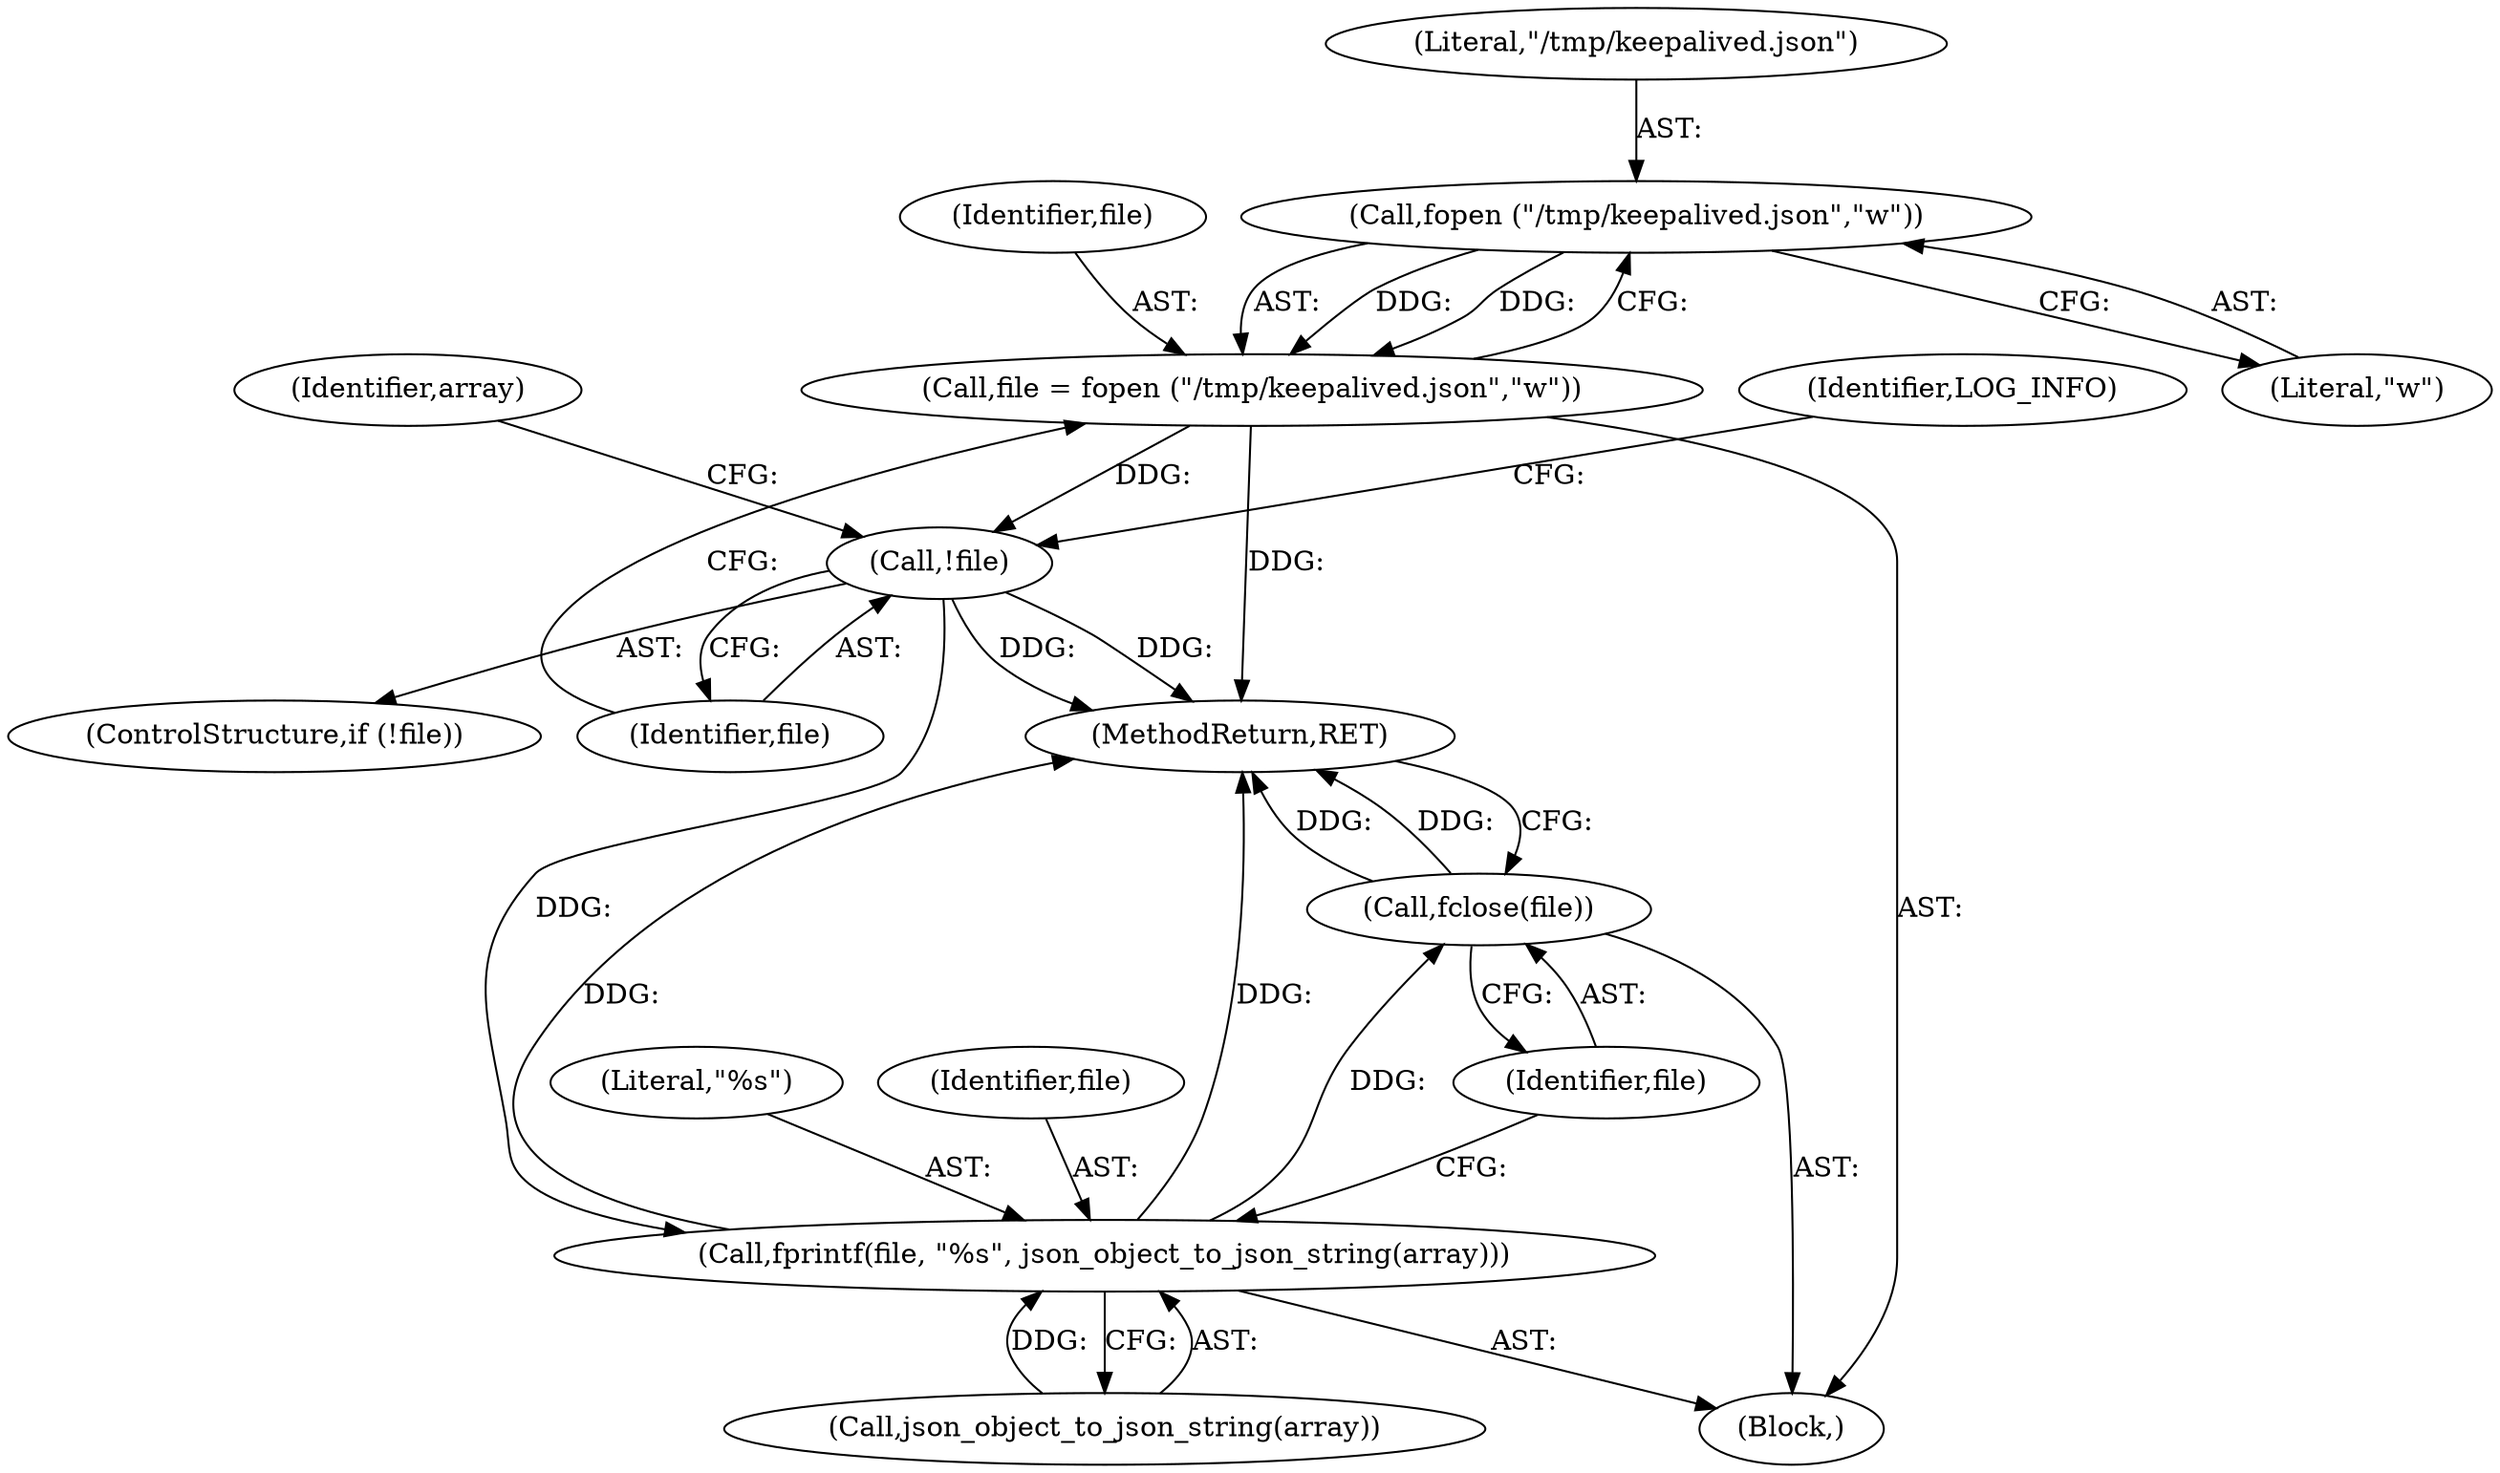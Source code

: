 digraph "0_keepalived_04f2d32871bb3b11d7dc024039952f2fe2750306_3@API" {
"1000114" [label="(Call,fopen (\"/tmp/keepalived.json\",\"w\"))"];
"1000112" [label="(Call,file = fopen (\"/tmp/keepalived.json\",\"w\"))"];
"1000118" [label="(Call,!file)"];
"1000953" [label="(Call,fprintf(file, \"%s\", json_object_to_json_string(array)))"];
"1000958" [label="(Call,fclose(file))"];
"1000959" [label="(Identifier,file)"];
"1000122" [label="(Identifier,LOG_INFO)"];
"1000102" [label="(Block,)"];
"1000117" [label="(ControlStructure,if (!file))"];
"1000113" [label="(Identifier,file)"];
"1000129" [label="(Identifier,array)"];
"1000115" [label="(Literal,\"/tmp/keepalived.json\")"];
"1000119" [label="(Identifier,file)"];
"1000955" [label="(Literal,\"%s\")"];
"1000116" [label="(Literal,\"w\")"];
"1000953" [label="(Call,fprintf(file, \"%s\", json_object_to_json_string(array)))"];
"1000954" [label="(Identifier,file)"];
"1000958" [label="(Call,fclose(file))"];
"1000118" [label="(Call,!file)"];
"1000960" [label="(MethodReturn,RET)"];
"1000112" [label="(Call,file = fopen (\"/tmp/keepalived.json\",\"w\"))"];
"1000956" [label="(Call,json_object_to_json_string(array))"];
"1000114" [label="(Call,fopen (\"/tmp/keepalived.json\",\"w\"))"];
"1000114" -> "1000112"  [label="AST: "];
"1000114" -> "1000116"  [label="CFG: "];
"1000115" -> "1000114"  [label="AST: "];
"1000116" -> "1000114"  [label="AST: "];
"1000112" -> "1000114"  [label="CFG: "];
"1000114" -> "1000112"  [label="DDG: "];
"1000114" -> "1000112"  [label="DDG: "];
"1000112" -> "1000102"  [label="AST: "];
"1000113" -> "1000112"  [label="AST: "];
"1000119" -> "1000112"  [label="CFG: "];
"1000112" -> "1000960"  [label="DDG: "];
"1000112" -> "1000118"  [label="DDG: "];
"1000118" -> "1000117"  [label="AST: "];
"1000118" -> "1000119"  [label="CFG: "];
"1000119" -> "1000118"  [label="AST: "];
"1000122" -> "1000118"  [label="CFG: "];
"1000129" -> "1000118"  [label="CFG: "];
"1000118" -> "1000960"  [label="DDG: "];
"1000118" -> "1000960"  [label="DDG: "];
"1000118" -> "1000953"  [label="DDG: "];
"1000953" -> "1000102"  [label="AST: "];
"1000953" -> "1000956"  [label="CFG: "];
"1000954" -> "1000953"  [label="AST: "];
"1000955" -> "1000953"  [label="AST: "];
"1000956" -> "1000953"  [label="AST: "];
"1000959" -> "1000953"  [label="CFG: "];
"1000953" -> "1000960"  [label="DDG: "];
"1000953" -> "1000960"  [label="DDG: "];
"1000956" -> "1000953"  [label="DDG: "];
"1000953" -> "1000958"  [label="DDG: "];
"1000958" -> "1000102"  [label="AST: "];
"1000958" -> "1000959"  [label="CFG: "];
"1000959" -> "1000958"  [label="AST: "];
"1000960" -> "1000958"  [label="CFG: "];
"1000958" -> "1000960"  [label="DDG: "];
"1000958" -> "1000960"  [label="DDG: "];
}

